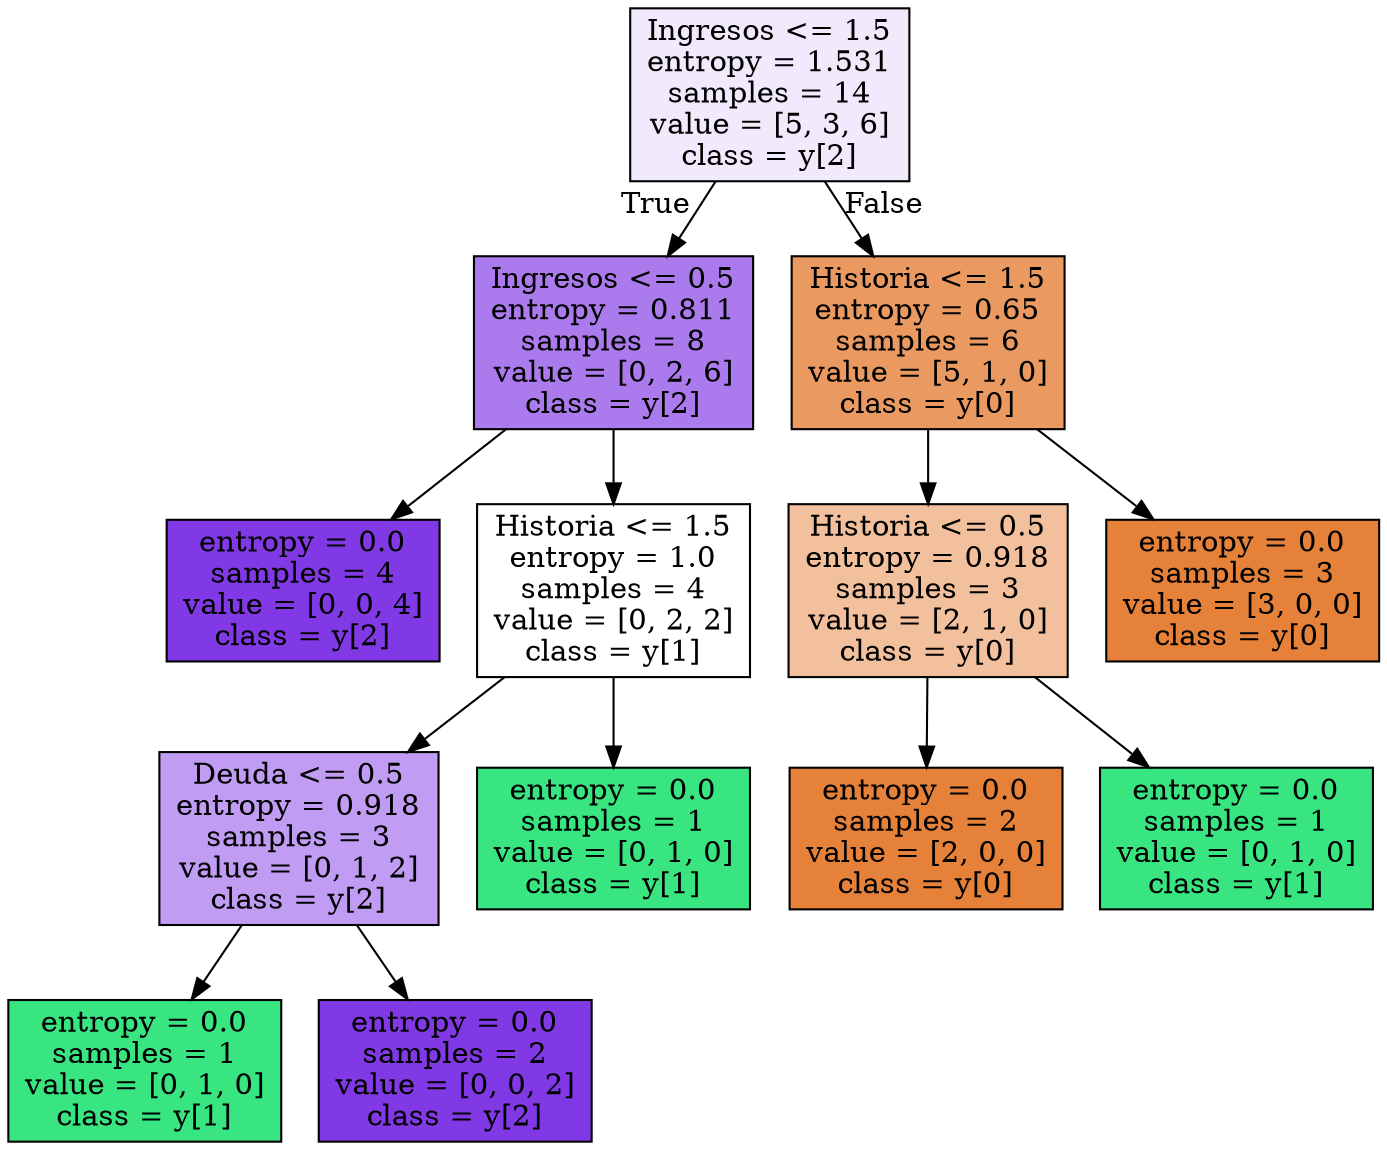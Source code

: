 digraph Tree {
node [shape=box, style="filled", color="black"] ;
0 [label="Ingresos <= 1.5\nentropy = 1.531\nsamples = 14\nvalue = [5, 3, 6]\nclass = y[2]", fillcolor="#f1e9fc"] ;
1 [label="Ingresos <= 0.5\nentropy = 0.811\nsamples = 8\nvalue = [0, 2, 6]\nclass = y[2]", fillcolor="#ab7bee"] ;
0 -> 1 [labeldistance=2.5, labelangle=45, headlabel="True"] ;
2 [label="entropy = 0.0\nsamples = 4\nvalue = [0, 0, 4]\nclass = y[2]", fillcolor="#8139e5"] ;
1 -> 2 ;
3 [label="Historia <= 1.5\nentropy = 1.0\nsamples = 4\nvalue = [0, 2, 2]\nclass = y[1]", fillcolor="#ffffff"] ;
1 -> 3 ;
4 [label="Deuda <= 0.5\nentropy = 0.918\nsamples = 3\nvalue = [0, 1, 2]\nclass = y[2]", fillcolor="#c09cf2"] ;
3 -> 4 ;
5 [label="entropy = 0.0\nsamples = 1\nvalue = [0, 1, 0]\nclass = y[1]", fillcolor="#39e581"] ;
4 -> 5 ;
6 [label="entropy = 0.0\nsamples = 2\nvalue = [0, 0, 2]\nclass = y[2]", fillcolor="#8139e5"] ;
4 -> 6 ;
7 [label="entropy = 0.0\nsamples = 1\nvalue = [0, 1, 0]\nclass = y[1]", fillcolor="#39e581"] ;
3 -> 7 ;
8 [label="Historia <= 1.5\nentropy = 0.65\nsamples = 6\nvalue = [5, 1, 0]\nclass = y[0]", fillcolor="#ea9a61"] ;
0 -> 8 [labeldistance=2.5, labelangle=-45, headlabel="False"] ;
9 [label="Historia <= 0.5\nentropy = 0.918\nsamples = 3\nvalue = [2, 1, 0]\nclass = y[0]", fillcolor="#f2c09c"] ;
8 -> 9 ;
10 [label="entropy = 0.0\nsamples = 2\nvalue = [2, 0, 0]\nclass = y[0]", fillcolor="#e58139"] ;
9 -> 10 ;
11 [label="entropy = 0.0\nsamples = 1\nvalue = [0, 1, 0]\nclass = y[1]", fillcolor="#39e581"] ;
9 -> 11 ;
12 [label="entropy = 0.0\nsamples = 3\nvalue = [3, 0, 0]\nclass = y[0]", fillcolor="#e58139"] ;
8 -> 12 ;
}